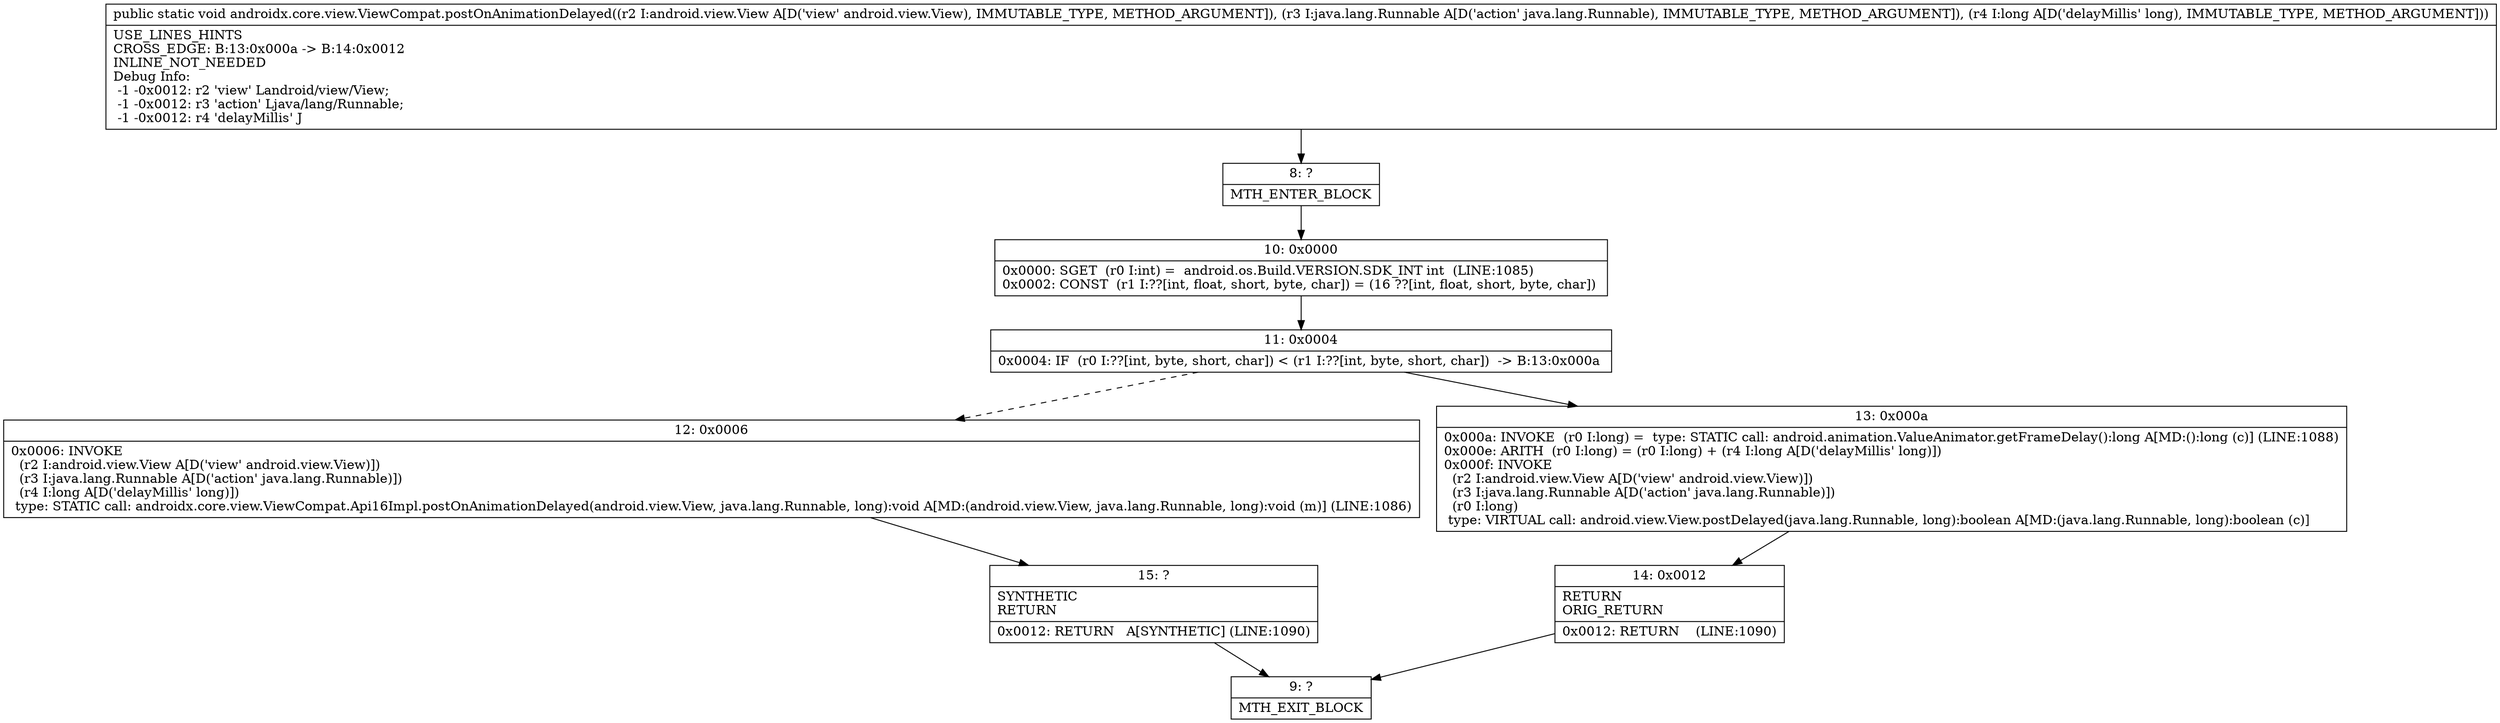 digraph "CFG forandroidx.core.view.ViewCompat.postOnAnimationDelayed(Landroid\/view\/View;Ljava\/lang\/Runnable;J)V" {
Node_8 [shape=record,label="{8\:\ ?|MTH_ENTER_BLOCK\l}"];
Node_10 [shape=record,label="{10\:\ 0x0000|0x0000: SGET  (r0 I:int) =  android.os.Build.VERSION.SDK_INT int  (LINE:1085)\l0x0002: CONST  (r1 I:??[int, float, short, byte, char]) = (16 ??[int, float, short, byte, char]) \l}"];
Node_11 [shape=record,label="{11\:\ 0x0004|0x0004: IF  (r0 I:??[int, byte, short, char]) \< (r1 I:??[int, byte, short, char])  \-\> B:13:0x000a \l}"];
Node_12 [shape=record,label="{12\:\ 0x0006|0x0006: INVOKE  \l  (r2 I:android.view.View A[D('view' android.view.View)])\l  (r3 I:java.lang.Runnable A[D('action' java.lang.Runnable)])\l  (r4 I:long A[D('delayMillis' long)])\l type: STATIC call: androidx.core.view.ViewCompat.Api16Impl.postOnAnimationDelayed(android.view.View, java.lang.Runnable, long):void A[MD:(android.view.View, java.lang.Runnable, long):void (m)] (LINE:1086)\l}"];
Node_15 [shape=record,label="{15\:\ ?|SYNTHETIC\lRETURN\l|0x0012: RETURN   A[SYNTHETIC] (LINE:1090)\l}"];
Node_9 [shape=record,label="{9\:\ ?|MTH_EXIT_BLOCK\l}"];
Node_13 [shape=record,label="{13\:\ 0x000a|0x000a: INVOKE  (r0 I:long) =  type: STATIC call: android.animation.ValueAnimator.getFrameDelay():long A[MD:():long (c)] (LINE:1088)\l0x000e: ARITH  (r0 I:long) = (r0 I:long) + (r4 I:long A[D('delayMillis' long)]) \l0x000f: INVOKE  \l  (r2 I:android.view.View A[D('view' android.view.View)])\l  (r3 I:java.lang.Runnable A[D('action' java.lang.Runnable)])\l  (r0 I:long)\l type: VIRTUAL call: android.view.View.postDelayed(java.lang.Runnable, long):boolean A[MD:(java.lang.Runnable, long):boolean (c)]\l}"];
Node_14 [shape=record,label="{14\:\ 0x0012|RETURN\lORIG_RETURN\l|0x0012: RETURN    (LINE:1090)\l}"];
MethodNode[shape=record,label="{public static void androidx.core.view.ViewCompat.postOnAnimationDelayed((r2 I:android.view.View A[D('view' android.view.View), IMMUTABLE_TYPE, METHOD_ARGUMENT]), (r3 I:java.lang.Runnable A[D('action' java.lang.Runnable), IMMUTABLE_TYPE, METHOD_ARGUMENT]), (r4 I:long A[D('delayMillis' long), IMMUTABLE_TYPE, METHOD_ARGUMENT]))  | USE_LINES_HINTS\lCROSS_EDGE: B:13:0x000a \-\> B:14:0x0012\lINLINE_NOT_NEEDED\lDebug Info:\l  \-1 \-0x0012: r2 'view' Landroid\/view\/View;\l  \-1 \-0x0012: r3 'action' Ljava\/lang\/Runnable;\l  \-1 \-0x0012: r4 'delayMillis' J\l}"];
MethodNode -> Node_8;Node_8 -> Node_10;
Node_10 -> Node_11;
Node_11 -> Node_12[style=dashed];
Node_11 -> Node_13;
Node_12 -> Node_15;
Node_15 -> Node_9;
Node_13 -> Node_14;
Node_14 -> Node_9;
}

